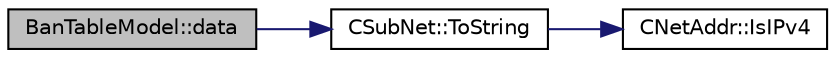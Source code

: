 digraph "BanTableModel::data"
{
  edge [fontname="Helvetica",fontsize="10",labelfontname="Helvetica",labelfontsize="10"];
  node [fontname="Helvetica",fontsize="10",shape=record];
  rankdir="LR";
  Node8 [label="BanTableModel::data",height=0.2,width=0.4,color="black", fillcolor="grey75", style="filled", fontcolor="black"];
  Node8 -> Node9 [color="midnightblue",fontsize="10",style="solid",fontname="Helvetica"];
  Node9 [label="CSubNet::ToString",height=0.2,width=0.4,color="black", fillcolor="white", style="filled",URL="$d9/d87/class_c_sub_net.html#a91cabfec6c5056fe8f8b477334563880"];
  Node9 -> Node10 [color="midnightblue",fontsize="10",style="solid",fontname="Helvetica"];
  Node10 [label="CNetAddr::IsIPv4",height=0.2,width=0.4,color="black", fillcolor="white", style="filled",URL="$d3/dc3/class_c_net_addr.html#a7021b79e9a33c342b68db09dbb6c2293"];
}
